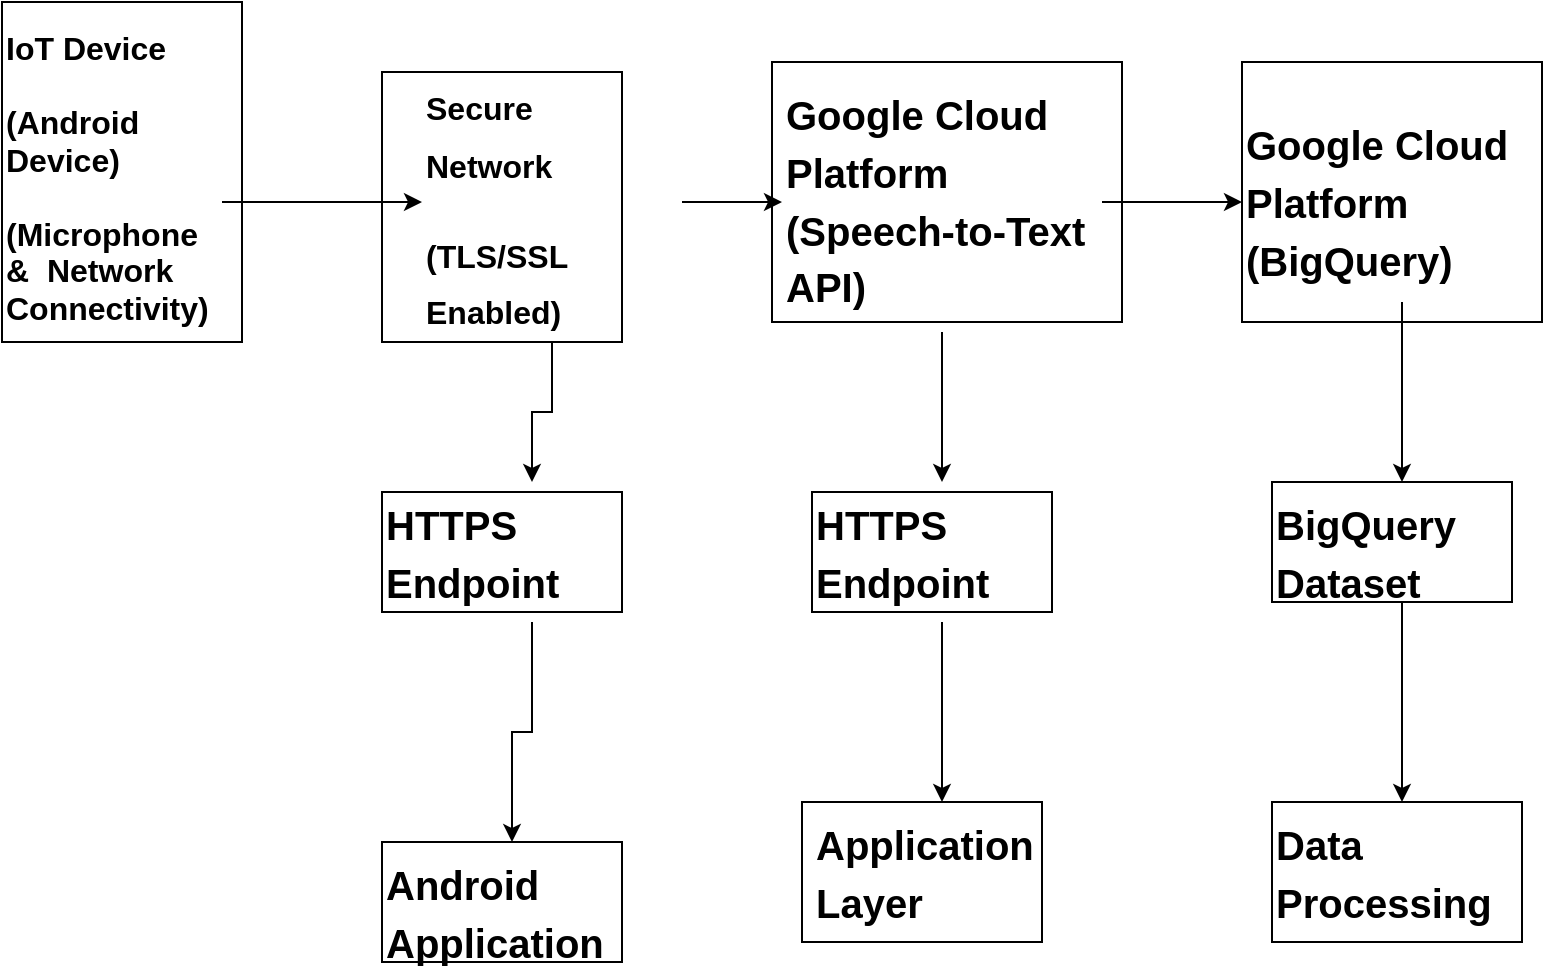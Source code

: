 <mxfile version="24.2.8" type="github">
  <diagram name="Page-1" id="D5rVMEZjnN2E38uwsQDz">
    <mxGraphModel dx="1434" dy="772" grid="1" gridSize="10" guides="1" tooltips="1" connect="1" arrows="1" fold="1" page="1" pageScale="1" pageWidth="850" pageHeight="1100" math="0" shadow="0">
      <root>
        <mxCell id="0" />
        <mxCell id="1" parent="0" />
        <mxCell id="Vstk8rUTJvN5MJ3feH6q-36" value="" style="rounded=0;whiteSpace=wrap;html=1;" vertex="1" parent="1">
          <mxGeometry x="660" y="110" width="150" height="130" as="geometry" />
        </mxCell>
        <mxCell id="Vstk8rUTJvN5MJ3feH6q-35" value="" style="rounded=0;whiteSpace=wrap;html=1;" vertex="1" parent="1">
          <mxGeometry x="425" y="110" width="175" height="130" as="geometry" />
        </mxCell>
        <mxCell id="Vstk8rUTJvN5MJ3feH6q-33" value="" style="rounded=0;whiteSpace=wrap;html=1;" vertex="1" parent="1">
          <mxGeometry x="230" y="115" width="120" height="135" as="geometry" />
        </mxCell>
        <mxCell id="Vstk8rUTJvN5MJ3feH6q-31" value="" style="rounded=0;whiteSpace=wrap;html=1;" vertex="1" parent="1">
          <mxGeometry x="40" y="80" width="120" height="170" as="geometry" />
        </mxCell>
        <mxCell id="Vstk8rUTJvN5MJ3feH6q-27" value="" style="rounded=0;whiteSpace=wrap;html=1;" vertex="1" parent="1">
          <mxGeometry x="675" y="320" width="120" height="60" as="geometry" />
        </mxCell>
        <mxCell id="Vstk8rUTJvN5MJ3feH6q-30" value="" style="rounded=0;whiteSpace=wrap;html=1;" vertex="1" parent="1">
          <mxGeometry x="675" y="480" width="125" height="70" as="geometry" />
        </mxCell>
        <mxCell id="Vstk8rUTJvN5MJ3feH6q-29" value="" style="rounded=0;whiteSpace=wrap;html=1;" vertex="1" parent="1">
          <mxGeometry x="440" y="480" width="120" height="70" as="geometry" />
        </mxCell>
        <mxCell id="Vstk8rUTJvN5MJ3feH6q-28" value="" style="rounded=0;whiteSpace=wrap;html=1;" vertex="1" parent="1">
          <mxGeometry x="230" y="500" width="120" height="60" as="geometry" />
        </mxCell>
        <mxCell id="Vstk8rUTJvN5MJ3feH6q-26" value="" style="rounded=0;whiteSpace=wrap;html=1;" vertex="1" parent="1">
          <mxGeometry x="445" y="325" width="120" height="60" as="geometry" />
        </mxCell>
        <mxCell id="Vstk8rUTJvN5MJ3feH6q-24" value="" style="rounded=0;whiteSpace=wrap;html=1;" vertex="1" parent="1">
          <mxGeometry x="230" y="325" width="120" height="60" as="geometry" />
        </mxCell>
        <mxCell id="Vstk8rUTJvN5MJ3feH6q-5" value="" style="edgeStyle=orthogonalEdgeStyle;rounded=0;orthogonalLoop=1;jettySize=auto;html=1;" edge="1" parent="1" source="Vstk8rUTJvN5MJ3feH6q-2" target="Vstk8rUTJvN5MJ3feH6q-3">
          <mxGeometry relative="1" as="geometry" />
        </mxCell>
        <mxCell id="Vstk8rUTJvN5MJ3feH6q-2" value="&lt;h1 style=&quot;margin-top: 0px;&quot;&gt;&lt;span style=&quot;color: windowtext; font-family: Aptos, sans-serif; font-size: 12pt; background-color: initial;&quot;&gt;IoT Device&lt;/span&gt;&lt;/h1&gt;&lt;div&gt;&lt;b&gt;&lt;span class=&quot;MsoSubtleReference&quot;&gt;&lt;span style=&quot;font-size: 12pt; line-height: 115%; font-family: Aptos, sans-serif; color: windowtext; font-variant-numeric: normal !important; font-variant-east-asian: normal !important; font-variant-alternates: normal !important; font-variant-position: normal !important;&quot;&gt;(Android&lt;br&gt;Device)&lt;/span&gt;&lt;/span&gt;&lt;span style=&quot;color: windowtext; font-family: Aptos, sans-serif; font-size: 12pt; background-color: initial;&quot;&gt;&lt;br&gt;&lt;/span&gt;&lt;/b&gt;&lt;/div&gt;&lt;div&gt;&lt;span class=&quot;MsoSubtleReference&quot;&gt;&lt;span style=&quot;font-size: 12pt; line-height: 115%; font-family: Aptos, sans-serif; color: windowtext; font-variant-numeric: normal !important; font-variant-east-asian: normal !important; font-variant-alternates: normal !important; font-variant-position: normal !important;&quot;&gt;&lt;b&gt;&lt;br&gt;&lt;/b&gt;&lt;/span&gt;&lt;/span&gt;&lt;/div&gt;&lt;div&gt;&lt;span class=&quot;MsoSubtleReference&quot;&gt;&lt;span style=&quot;font-size: 12pt; line-height: 115%; font-family: Aptos, sans-serif; color: windowtext; font-variant-numeric: normal !important; font-variant-east-asian: normal !important; font-variant-alternates: normal !important; font-variant-position: normal !important;&quot;&gt;&lt;b&gt;&lt;span class=&quot;MsoSubtleReference&quot;&gt;&lt;span style=&quot;font-size: 12pt; line-height: 115%; color: windowtext; font-variant-numeric: normal !important; font-variant-east-asian: normal !important; font-variant-alternates: normal !important; font-variant-position: normal !important;&quot;&gt;(Microphone&lt;br&gt;&amp;amp;&amp;nbsp; &lt;/span&gt;&lt;/span&gt;&lt;span class=&quot;MsoSubtleReference&quot;&gt;&lt;span style=&quot;font-size: 12pt; line-height: 115%; font-variant-numeric: normal !important; font-variant-east-asian: normal !important; font-variant-alternates: normal !important; font-variant-position: normal !important;&quot;&gt;N&lt;/span&gt;&lt;/span&gt;&lt;span class=&quot;MsoSubtleReference&quot;&gt;&lt;span style=&quot;font-size: 12pt; line-height: 115%; color: windowtext; font-variant-numeric: normal !important; font-variant-east-asian: normal !important; font-variant-alternates: normal !important; font-variant-position: normal !important;&quot;&gt;etwork&lt;br&gt;Connectivity)&lt;/span&gt;&lt;/span&gt;&lt;/b&gt;&lt;br&gt;&lt;/span&gt;&lt;/span&gt;&lt;/div&gt;" style="text;html=1;whiteSpace=wrap;overflow=hidden;rounded=0;movable=0;resizable=0;rotatable=0;deletable=0;editable=0;locked=1;connectable=0;" vertex="1" parent="1">
          <mxGeometry x="40" y="80" width="110" height="200" as="geometry" />
        </mxCell>
        <mxCell id="Vstk8rUTJvN5MJ3feH6q-14" value="" style="edgeStyle=orthogonalEdgeStyle;rounded=0;orthogonalLoop=1;jettySize=auto;html=1;" edge="1" parent="1" source="Vstk8rUTJvN5MJ3feH6q-3" target="Vstk8rUTJvN5MJ3feH6q-10">
          <mxGeometry relative="1" as="geometry" />
        </mxCell>
        <mxCell id="Vstk8rUTJvN5MJ3feH6q-16" value="" style="edgeStyle=orthogonalEdgeStyle;rounded=0;orthogonalLoop=1;jettySize=auto;html=1;" edge="1" parent="1" source="Vstk8rUTJvN5MJ3feH6q-3" target="Vstk8rUTJvN5MJ3feH6q-6">
          <mxGeometry relative="1" as="geometry" />
        </mxCell>
        <mxCell id="Vstk8rUTJvN5MJ3feH6q-3" value="&lt;h1 style=&quot;margin-top: 0px;&quot;&gt;&lt;span class=&quot;MsoSubtleReference&quot;&gt;&lt;span style=&quot;font-size: 12pt; line-height: 115%; font-family: Aptos, sans-serif; color: windowtext; font-variant-numeric: normal !important; font-variant-east-asian: normal !important; font-variant-alternates: normal !important; font-variant-position: normal !important;&quot;&gt;Secure&lt;br&gt;Network&lt;/span&gt;&lt;/span&gt;&lt;span class=&quot;MsoSubtleReference&quot;&gt;&lt;span style=&quot;font-size: 12pt; line-height: 115%; font-family: Aptos, sans-serif; font-variant-numeric: normal !important; font-variant-east-asian: normal !important; font-variant-alternates: normal !important; font-variant-position: normal !important;&quot;&gt;&amp;nbsp;&lt;/span&gt;&lt;/span&gt;&lt;/h1&gt;&lt;h1 style=&quot;margin-top: 0px;&quot;&gt;&lt;span class=&quot;MsoSubtleReference&quot;&gt;&lt;span style=&quot;font-size: 12pt; line-height: 115%; font-family: Aptos, sans-serif; color: windowtext; font-variant-numeric: normal !important; font-variant-east-asian: normal !important; font-variant-alternates: normal !important; font-variant-position: normal !important;&quot;&gt;(TLS/SSL Enabled)&lt;/span&gt;&lt;/span&gt;&lt;br&gt;&lt;/h1&gt;" style="text;html=1;whiteSpace=wrap;overflow=hidden;rounded=0;" vertex="1" parent="1">
          <mxGeometry x="250" y="110" width="130" height="140" as="geometry" />
        </mxCell>
        <mxCell id="Vstk8rUTJvN5MJ3feH6q-17" value="" style="edgeStyle=orthogonalEdgeStyle;rounded=0;orthogonalLoop=1;jettySize=auto;html=1;" edge="1" parent="1" source="Vstk8rUTJvN5MJ3feH6q-6" target="Vstk8rUTJvN5MJ3feH6q-8">
          <mxGeometry relative="1" as="geometry" />
        </mxCell>
        <mxCell id="Vstk8rUTJvN5MJ3feH6q-6" value="&lt;h1 style=&quot;margin-top: 0px;&quot;&gt;&lt;font style=&quot;font-size: 20px;&quot;&gt;HTTPS Endpoint&lt;/font&gt;&lt;/h1&gt;" style="text;html=1;whiteSpace=wrap;overflow=hidden;rounded=0;" vertex="1" parent="1">
          <mxGeometry x="230" y="320" width="150" height="70" as="geometry" />
        </mxCell>
        <mxCell id="Vstk8rUTJvN5MJ3feH6q-19" value="" style="edgeStyle=orthogonalEdgeStyle;rounded=0;orthogonalLoop=1;jettySize=auto;html=1;" edge="1" parent="1" source="Vstk8rUTJvN5MJ3feH6q-7" target="Vstk8rUTJvN5MJ3feH6q-9">
          <mxGeometry relative="1" as="geometry" />
        </mxCell>
        <mxCell id="Vstk8rUTJvN5MJ3feH6q-7" value="&lt;h1 style=&quot;margin-top: 0px;&quot;&gt;&lt;font style=&quot;font-size: 20px;&quot;&gt;HTTPS Endpoint&lt;/font&gt;&lt;/h1&gt;" style="text;html=1;whiteSpace=wrap;overflow=hidden;rounded=0;" vertex="1" parent="1">
          <mxGeometry x="445" y="320" width="130" height="70" as="geometry" />
        </mxCell>
        <mxCell id="Vstk8rUTJvN5MJ3feH6q-8" value="&lt;h1 style=&quot;margin-top: 0px;&quot;&gt;&lt;font style=&quot;font-size: 20px;&quot;&gt;Android Application&lt;/font&gt;&lt;/h1&gt;" style="text;html=1;whiteSpace=wrap;overflow=hidden;rounded=0;" vertex="1" parent="1">
          <mxGeometry x="230" y="500" width="130" height="60" as="geometry" />
        </mxCell>
        <mxCell id="Vstk8rUTJvN5MJ3feH6q-9" value="&lt;h1 style=&quot;margin-top: 0px;&quot;&gt;&lt;font style=&quot;font-size: 20px;&quot;&gt;Application Layer&lt;/font&gt;&lt;/h1&gt;" style="text;html=1;whiteSpace=wrap;overflow=hidden;rounded=0;" vertex="1" parent="1">
          <mxGeometry x="445" y="480" width="130" height="60" as="geometry" />
        </mxCell>
        <mxCell id="Vstk8rUTJvN5MJ3feH6q-15" value="" style="edgeStyle=orthogonalEdgeStyle;rounded=0;orthogonalLoop=1;jettySize=auto;html=1;" edge="1" parent="1" source="Vstk8rUTJvN5MJ3feH6q-10" target="Vstk8rUTJvN5MJ3feH6q-11">
          <mxGeometry relative="1" as="geometry" />
        </mxCell>
        <mxCell id="Vstk8rUTJvN5MJ3feH6q-18" value="" style="edgeStyle=orthogonalEdgeStyle;rounded=0;orthogonalLoop=1;jettySize=auto;html=1;" edge="1" parent="1" source="Vstk8rUTJvN5MJ3feH6q-10" target="Vstk8rUTJvN5MJ3feH6q-7">
          <mxGeometry relative="1" as="geometry" />
        </mxCell>
        <mxCell id="Vstk8rUTJvN5MJ3feH6q-10" value="&lt;h1 style=&quot;margin-top: 0px;&quot;&gt;&lt;font style=&quot;font-size: 20px;&quot;&gt;Google Cloud Platform (Speech-to-Text API)&lt;/font&gt;&lt;/h1&gt;" style="text;html=1;whiteSpace=wrap;overflow=hidden;rounded=0;" vertex="1" parent="1">
          <mxGeometry x="430" y="115" width="160" height="130" as="geometry" />
        </mxCell>
        <mxCell id="Vstk8rUTJvN5MJ3feH6q-22" value="" style="edgeStyle=orthogonalEdgeStyle;rounded=0;orthogonalLoop=1;jettySize=auto;html=1;" edge="1" parent="1" source="Vstk8rUTJvN5MJ3feH6q-11" target="Vstk8rUTJvN5MJ3feH6q-12">
          <mxGeometry relative="1" as="geometry" />
        </mxCell>
        <mxCell id="Vstk8rUTJvN5MJ3feH6q-11" value="&lt;h1 style=&quot;margin-top: 0px;&quot;&gt;&lt;font style=&quot;font-size: 20px;&quot;&gt;Google Cloud Platform (BigQuery)&lt;/font&gt;&lt;/h1&gt;" style="text;html=1;whiteSpace=wrap;overflow=hidden;rounded=0;" vertex="1" parent="1">
          <mxGeometry x="660" y="130" width="160" height="100" as="geometry" />
        </mxCell>
        <mxCell id="Vstk8rUTJvN5MJ3feH6q-23" value="" style="edgeStyle=orthogonalEdgeStyle;rounded=0;orthogonalLoop=1;jettySize=auto;html=1;" edge="1" parent="1" source="Vstk8rUTJvN5MJ3feH6q-12" target="Vstk8rUTJvN5MJ3feH6q-13">
          <mxGeometry relative="1" as="geometry" />
        </mxCell>
        <mxCell id="Vstk8rUTJvN5MJ3feH6q-12" value="&lt;h1 style=&quot;margin-top: 0px;&quot;&gt;&lt;font style=&quot;font-size: 20px;&quot;&gt;BigQuery Dataset&lt;/font&gt;&lt;/h1&gt;" style="text;html=1;whiteSpace=wrap;overflow=hidden;rounded=0;" vertex="1" parent="1">
          <mxGeometry x="675" y="320" width="130" height="60" as="geometry" />
        </mxCell>
        <mxCell id="Vstk8rUTJvN5MJ3feH6q-13" value="&lt;h1 style=&quot;margin-top: 0px;&quot;&gt;&lt;font style=&quot;font-size: 20px;&quot;&gt;Data Processing&lt;/font&gt;&lt;/h1&gt;" style="text;html=1;whiteSpace=wrap;overflow=hidden;rounded=0;" vertex="1" parent="1">
          <mxGeometry x="675" y="480" width="130" height="60" as="geometry" />
        </mxCell>
        <mxCell id="Vstk8rUTJvN5MJ3feH6q-20" style="edgeStyle=orthogonalEdgeStyle;rounded=0;orthogonalLoop=1;jettySize=auto;html=1;exitX=0.5;exitY=1;exitDx=0;exitDy=0;" edge="1" parent="1" source="Vstk8rUTJvN5MJ3feH6q-7" target="Vstk8rUTJvN5MJ3feH6q-7">
          <mxGeometry relative="1" as="geometry" />
        </mxCell>
      </root>
    </mxGraphModel>
  </diagram>
</mxfile>
